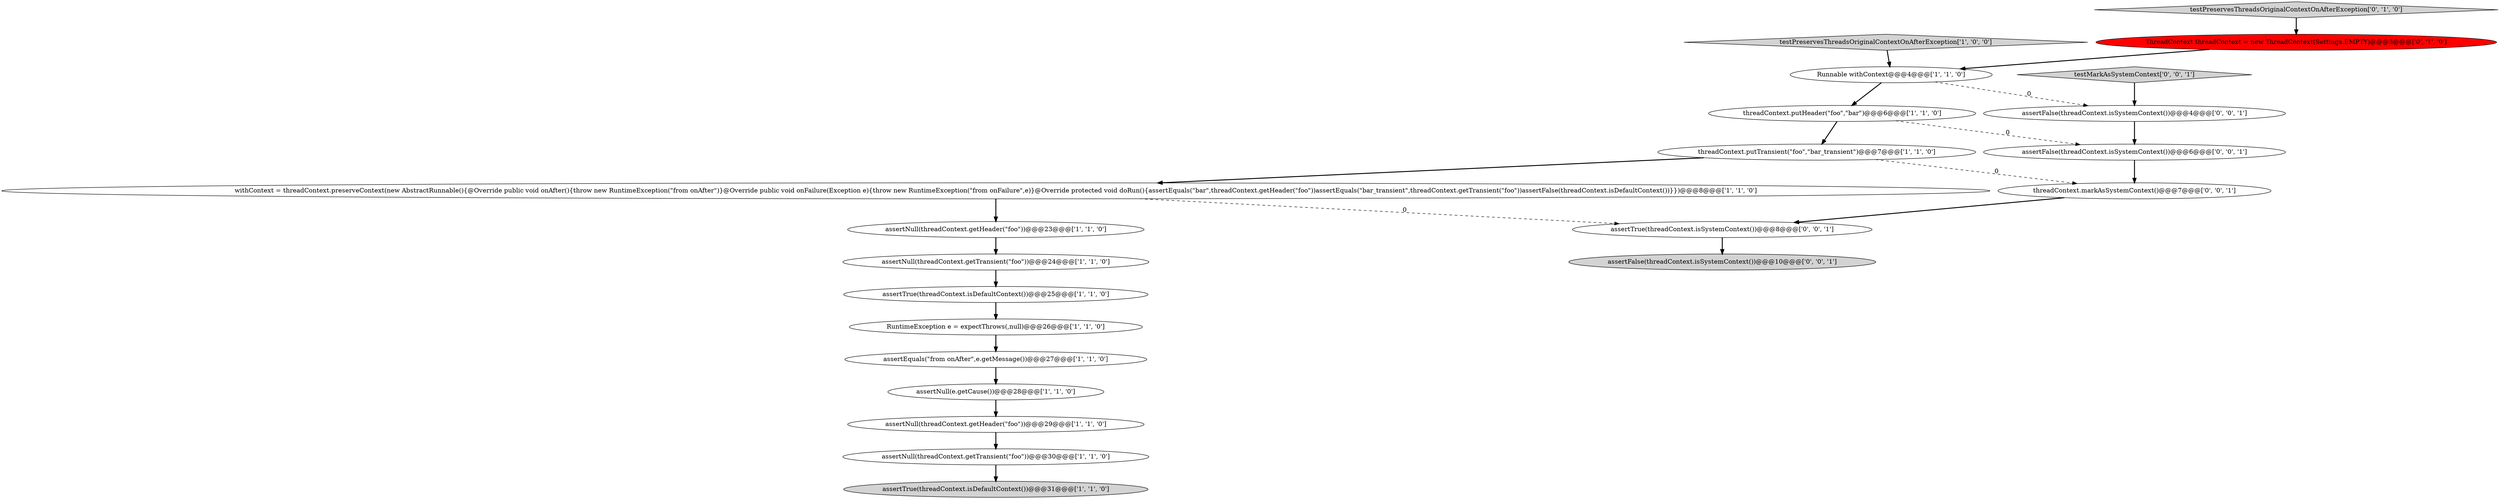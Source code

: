 digraph {
4 [style = filled, label = "testPreservesThreadsOriginalContextOnAfterException['1', '0', '0']", fillcolor = lightgray, shape = diamond image = "AAA0AAABBB1BBB"];
19 [style = filled, label = "assertFalse(threadContext.isSystemContext())@@@4@@@['0', '0', '1']", fillcolor = white, shape = ellipse image = "AAA0AAABBB3BBB"];
9 [style = filled, label = "assertNull(threadContext.getHeader(\"foo\"))@@@29@@@['1', '1', '0']", fillcolor = white, shape = ellipse image = "AAA0AAABBB1BBB"];
11 [style = filled, label = "assertEquals(\"from onAfter\",e.getMessage())@@@27@@@['1', '1', '0']", fillcolor = white, shape = ellipse image = "AAA0AAABBB1BBB"];
8 [style = filled, label = "threadContext.putHeader(\"foo\",\"bar\")@@@6@@@['1', '1', '0']", fillcolor = white, shape = ellipse image = "AAA0AAABBB1BBB"];
21 [style = filled, label = "testMarkAsSystemContext['0', '0', '1']", fillcolor = lightgray, shape = diamond image = "AAA0AAABBB3BBB"];
15 [style = filled, label = "ThreadContext threadContext = new ThreadContext(Settings.EMPTY)@@@3@@@['0', '1', '0']", fillcolor = red, shape = ellipse image = "AAA1AAABBB2BBB"];
13 [style = filled, label = "assertNull(e.getCause())@@@28@@@['1', '1', '0']", fillcolor = white, shape = ellipse image = "AAA0AAABBB1BBB"];
16 [style = filled, label = "assertTrue(threadContext.isSystemContext())@@@8@@@['0', '0', '1']", fillcolor = white, shape = ellipse image = "AAA0AAABBB3BBB"];
0 [style = filled, label = "threadContext.putTransient(\"foo\",\"bar_transient\")@@@7@@@['1', '1', '0']", fillcolor = white, shape = ellipse image = "AAA0AAABBB1BBB"];
1 [style = filled, label = "assertNull(threadContext.getTransient(\"foo\"))@@@24@@@['1', '1', '0']", fillcolor = white, shape = ellipse image = "AAA0AAABBB1BBB"];
17 [style = filled, label = "assertFalse(threadContext.isSystemContext())@@@10@@@['0', '0', '1']", fillcolor = lightgray, shape = ellipse image = "AAA0AAABBB3BBB"];
3 [style = filled, label = "assertTrue(threadContext.isDefaultContext())@@@25@@@['1', '1', '0']", fillcolor = white, shape = ellipse image = "AAA0AAABBB1BBB"];
20 [style = filled, label = "threadContext.markAsSystemContext()@@@7@@@['0', '0', '1']", fillcolor = white, shape = ellipse image = "AAA0AAABBB3BBB"];
6 [style = filled, label = "RuntimeException e = expectThrows(,null)@@@26@@@['1', '1', '0']", fillcolor = white, shape = ellipse image = "AAA0AAABBB1BBB"];
14 [style = filled, label = "testPreservesThreadsOriginalContextOnAfterException['0', '1', '0']", fillcolor = lightgray, shape = diamond image = "AAA0AAABBB2BBB"];
7 [style = filled, label = "assertNull(threadContext.getHeader(\"foo\"))@@@23@@@['1', '1', '0']", fillcolor = white, shape = ellipse image = "AAA0AAABBB1BBB"];
10 [style = filled, label = "Runnable withContext@@@4@@@['1', '1', '0']", fillcolor = white, shape = ellipse image = "AAA0AAABBB1BBB"];
18 [style = filled, label = "assertFalse(threadContext.isSystemContext())@@@6@@@['0', '0', '1']", fillcolor = white, shape = ellipse image = "AAA0AAABBB3BBB"];
5 [style = filled, label = "withContext = threadContext.preserveContext(new AbstractRunnable(){@Override public void onAfter(){throw new RuntimeException(\"from onAfter\")}@Override public void onFailure(Exception e){throw new RuntimeException(\"from onFailure\",e)}@Override protected void doRun(){assertEquals(\"bar\",threadContext.getHeader(\"foo\"))assertEquals(\"bar_transient\",threadContext.getTransient(\"foo\"))assertFalse(threadContext.isDefaultContext())}})@@@8@@@['1', '1', '0']", fillcolor = white, shape = ellipse image = "AAA0AAABBB1BBB"];
2 [style = filled, label = "assertNull(threadContext.getTransient(\"foo\"))@@@30@@@['1', '1', '0']", fillcolor = white, shape = ellipse image = "AAA0AAABBB1BBB"];
12 [style = filled, label = "assertTrue(threadContext.isDefaultContext())@@@31@@@['1', '1', '0']", fillcolor = lightgray, shape = ellipse image = "AAA0AAABBB1BBB"];
4->10 [style = bold, label=""];
15->10 [style = bold, label=""];
19->18 [style = bold, label=""];
7->1 [style = bold, label=""];
21->19 [style = bold, label=""];
9->2 [style = bold, label=""];
10->19 [style = dashed, label="0"];
1->3 [style = bold, label=""];
3->6 [style = bold, label=""];
16->17 [style = bold, label=""];
0->20 [style = dashed, label="0"];
2->12 [style = bold, label=""];
8->0 [style = bold, label=""];
5->16 [style = dashed, label="0"];
18->20 [style = bold, label=""];
20->16 [style = bold, label=""];
10->8 [style = bold, label=""];
6->11 [style = bold, label=""];
11->13 [style = bold, label=""];
5->7 [style = bold, label=""];
8->18 [style = dashed, label="0"];
14->15 [style = bold, label=""];
13->9 [style = bold, label=""];
0->5 [style = bold, label=""];
}
